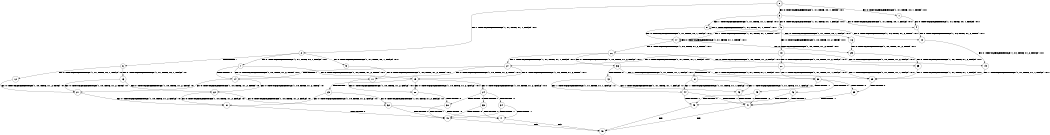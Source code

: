 digraph BCG {
size = "7, 10.5";
center = TRUE;
node [shape = circle];
0 [peripheries = 2];
0 -> 1 [label = "EX !0 !ATOMIC_EXCH_BRANCH (1, +1, TRUE, +0, 1, TRUE) !:0:1:"];
0 -> 2 [label = "EX !1 !ATOMIC_EXCH_BRANCH (1, +1, TRUE, +1, 1, FALSE) !:0:1:"];
0 -> 3 [label = "EX !0 !ATOMIC_EXCH_BRANCH (1, +1, TRUE, +0, 1, TRUE) !:0:1:"];
1 -> 4 [label = "EX !0 !ATOMIC_EXCH_BRANCH (1, +1, TRUE, +0, 1, FALSE) !:0:1:"];
2 -> 5 [label = "EX !0 !ATOMIC_EXCH_BRANCH (1, +1, TRUE, +0, 1, FALSE) !:0:1:"];
2 -> 6 [label = "TERMINATE !1"];
2 -> 7 [label = "EX !0 !ATOMIC_EXCH_BRANCH (1, +1, TRUE, +0, 1, FALSE) !:0:1:"];
3 -> 4 [label = "EX !0 !ATOMIC_EXCH_BRANCH (1, +1, TRUE, +0, 1, FALSE) !:0:1:"];
3 -> 8 [label = "EX !1 !ATOMIC_EXCH_BRANCH (1, +1, TRUE, +1, 1, TRUE) !:0:1:"];
3 -> 9 [label = "EX !0 !ATOMIC_EXCH_BRANCH (1, +1, TRUE, +0, 1, FALSE) !:0:1:"];
4 -> 10 [label = "EX !0 !ATOMIC_EXCH_BRANCH (1, +0, TRUE, +1, 2, TRUE) !:0:1:"];
5 -> 11 [label = "EX !0 !ATOMIC_EXCH_BRANCH (1, +0, TRUE, +1, 2, TRUE) !:0:1:"];
6 -> 12 [label = "EX !0 !ATOMIC_EXCH_BRANCH (1, +1, TRUE, +0, 1, FALSE) !:0:"];
6 -> 13 [label = "EX !0 !ATOMIC_EXCH_BRANCH (1, +1, TRUE, +0, 1, FALSE) !:0:"];
7 -> 11 [label = "EX !0 !ATOMIC_EXCH_BRANCH (1, +0, TRUE, +1, 2, TRUE) !:0:1:"];
7 -> 14 [label = "TERMINATE !1"];
7 -> 15 [label = "EX !0 !ATOMIC_EXCH_BRANCH (1, +0, TRUE, +1, 2, TRUE) !:0:1:"];
8 -> 16 [label = "EX !0 !ATOMIC_EXCH_BRANCH (1, +1, TRUE, +0, 1, FALSE) !:0:1:"];
8 -> 8 [label = "EX !1 !ATOMIC_EXCH_BRANCH (1, +1, TRUE, +1, 1, TRUE) !:0:1:"];
8 -> 17 [label = "EX !0 !ATOMIC_EXCH_BRANCH (1, +1, TRUE, +0, 1, FALSE) !:0:1:"];
9 -> 10 [label = "EX !0 !ATOMIC_EXCH_BRANCH (1, +0, TRUE, +1, 2, TRUE) !:0:1:"];
9 -> 17 [label = "EX !1 !ATOMIC_EXCH_BRANCH (1, +1, TRUE, +1, 1, TRUE) !:0:1:"];
9 -> 18 [label = "EX !0 !ATOMIC_EXCH_BRANCH (1, +0, TRUE, +1, 2, TRUE) !:0:1:"];
10 -> 19 [label = "EX !0 !ATOMIC_EXCH_BRANCH (1, +0, TRUE, +1, 2, FALSE) !:0:1:"];
11 -> 20 [label = "EX !0 !ATOMIC_EXCH_BRANCH (1, +0, TRUE, +1, 2, FALSE) !:0:1:"];
12 -> 21 [label = "EX !0 !ATOMIC_EXCH_BRANCH (1, +0, TRUE, +1, 2, TRUE) !:0:"];
13 -> 21 [label = "EX !0 !ATOMIC_EXCH_BRANCH (1, +0, TRUE, +1, 2, TRUE) !:0:"];
13 -> 22 [label = "EX !0 !ATOMIC_EXCH_BRANCH (1, +0, TRUE, +1, 2, TRUE) !:0:"];
14 -> 21 [label = "EX !0 !ATOMIC_EXCH_BRANCH (1, +0, TRUE, +1, 2, TRUE) !:0:"];
14 -> 22 [label = "EX !0 !ATOMIC_EXCH_BRANCH (1, +0, TRUE, +1, 2, TRUE) !:0:"];
15 -> 20 [label = "EX !0 !ATOMIC_EXCH_BRANCH (1, +0, TRUE, +1, 2, FALSE) !:0:1:"];
15 -> 23 [label = "TERMINATE !1"];
15 -> 24 [label = "EX !0 !ATOMIC_EXCH_BRANCH (1, +0, TRUE, +1, 2, FALSE) !:0:1:"];
16 -> 25 [label = "EX !0 !ATOMIC_EXCH_BRANCH (1, +0, TRUE, +1, 2, TRUE) !:0:1:"];
17 -> 25 [label = "EX !0 !ATOMIC_EXCH_BRANCH (1, +0, TRUE, +1, 2, TRUE) !:0:1:"];
17 -> 17 [label = "EX !1 !ATOMIC_EXCH_BRANCH (1, +1, TRUE, +1, 1, TRUE) !:0:1:"];
17 -> 26 [label = "EX !0 !ATOMIC_EXCH_BRANCH (1, +0, TRUE, +1, 2, TRUE) !:0:1:"];
18 -> 19 [label = "EX !0 !ATOMIC_EXCH_BRANCH (1, +0, TRUE, +1, 2, FALSE) !:0:1:"];
18 -> 27 [label = "EX !1 !ATOMIC_EXCH_BRANCH (1, +1, TRUE, +1, 1, FALSE) !:0:1:"];
18 -> 28 [label = "EX !0 !ATOMIC_EXCH_BRANCH (1, +0, TRUE, +1, 2, FALSE) !:0:1:"];
19 -> 29 [label = "EX !1 !ATOMIC_EXCH_BRANCH (1, +1, TRUE, +1, 1, FALSE) !:0:1:"];
20 -> 30 [label = "TERMINATE !0"];
21 -> 31 [label = "EX !0 !ATOMIC_EXCH_BRANCH (1, +0, TRUE, +1, 2, FALSE) !:0:"];
22 -> 31 [label = "EX !0 !ATOMIC_EXCH_BRANCH (1, +0, TRUE, +1, 2, FALSE) !:0:"];
22 -> 32 [label = "EX !0 !ATOMIC_EXCH_BRANCH (1, +0, TRUE, +1, 2, FALSE) !:0:"];
23 -> 31 [label = "EX !0 !ATOMIC_EXCH_BRANCH (1, +0, TRUE, +1, 2, FALSE) !:0:"];
23 -> 32 [label = "EX !0 !ATOMIC_EXCH_BRANCH (1, +0, TRUE, +1, 2, FALSE) !:0:"];
24 -> 30 [label = "TERMINATE !0"];
24 -> 33 [label = "TERMINATE !1"];
24 -> 34 [label = "TERMINATE !0"];
25 -> 35 [label = "EX !0 !ATOMIC_EXCH_BRANCH (1, +0, TRUE, +1, 2, FALSE) !:0:1:"];
26 -> 35 [label = "EX !0 !ATOMIC_EXCH_BRANCH (1, +0, TRUE, +1, 2, FALSE) !:0:1:"];
26 -> 27 [label = "EX !1 !ATOMIC_EXCH_BRANCH (1, +1, TRUE, +1, 1, FALSE) !:0:1:"];
26 -> 36 [label = "EX !0 !ATOMIC_EXCH_BRANCH (1, +0, TRUE, +1, 2, FALSE) !:0:1:"];
27 -> 11 [label = "EX !0 !ATOMIC_EXCH_BRANCH (1, +0, TRUE, +1, 2, TRUE) !:0:1:"];
27 -> 14 [label = "TERMINATE !1"];
27 -> 15 [label = "EX !0 !ATOMIC_EXCH_BRANCH (1, +0, TRUE, +1, 2, TRUE) !:0:1:"];
28 -> 29 [label = "EX !1 !ATOMIC_EXCH_BRANCH (1, +1, TRUE, +1, 1, FALSE) !:0:1:"];
28 -> 37 [label = "TERMINATE !0"];
28 -> 38 [label = "EX !1 !ATOMIC_EXCH_BRANCH (1, +1, TRUE, +1, 1, FALSE) !:0:1:"];
29 -> 39 [label = "TERMINATE !0"];
30 -> 40 [label = "TERMINATE !1"];
31 -> 40 [label = "TERMINATE !0"];
32 -> 40 [label = "TERMINATE !0"];
32 -> 41 [label = "TERMINATE !0"];
33 -> 40 [label = "TERMINATE !0"];
33 -> 41 [label = "TERMINATE !0"];
34 -> 40 [label = "TERMINATE !1"];
34 -> 41 [label = "TERMINATE !1"];
35 -> 29 [label = "EX !1 !ATOMIC_EXCH_BRANCH (1, +1, TRUE, +1, 1, FALSE) !:0:1:"];
36 -> 29 [label = "EX !1 !ATOMIC_EXCH_BRANCH (1, +1, TRUE, +1, 1, FALSE) !:0:1:"];
36 -> 42 [label = "TERMINATE !0"];
36 -> 38 [label = "EX !1 !ATOMIC_EXCH_BRANCH (1, +1, TRUE, +1, 1, FALSE) !:0:1:"];
37 -> 43 [label = "EX !1 !ATOMIC_EXCH_BRANCH (1, +1, TRUE, +1, 1, FALSE) !:1:"];
37 -> 44 [label = "EX !1 !ATOMIC_EXCH_BRANCH (1, +1, TRUE, +1, 1, FALSE) !:1:"];
38 -> 39 [label = "TERMINATE !0"];
38 -> 45 [label = "TERMINATE !1"];
38 -> 46 [label = "TERMINATE !0"];
39 -> 47 [label = "TERMINATE !1"];
40 -> 48 [label = "exit"];
41 -> 48 [label = "exit"];
42 -> 43 [label = "EX !1 !ATOMIC_EXCH_BRANCH (1, +1, TRUE, +1, 1, FALSE) !:1:"];
42 -> 44 [label = "EX !1 !ATOMIC_EXCH_BRANCH (1, +1, TRUE, +1, 1, FALSE) !:1:"];
43 -> 47 [label = "TERMINATE !1"];
44 -> 47 [label = "TERMINATE !1"];
44 -> 49 [label = "TERMINATE !1"];
45 -> 47 [label = "TERMINATE !0"];
45 -> 49 [label = "TERMINATE !0"];
46 -> 47 [label = "TERMINATE !1"];
46 -> 49 [label = "TERMINATE !1"];
47 -> 48 [label = "exit"];
49 -> 48 [label = "exit"];
}
